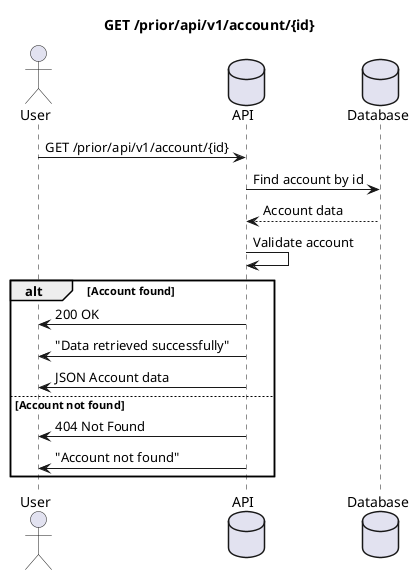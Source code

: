 @startuml
'https://plantuml.com/sequence-diagram

title GET /prior/api/v1/account/{id}

actor User as u
database API as a
database Database as d

u->a : GET /prior/api/v1/account/{id}
a->d: Find account by id
d-->a : Account data
a->a : Validate account

alt Account found
    a->u : 200 OK
    a->u : "Data retrieved successfully"
    a->u : JSON Account data
else Account not found
    a->u : 404 Not Found
    a->u : "Account not found"
end

@enduml